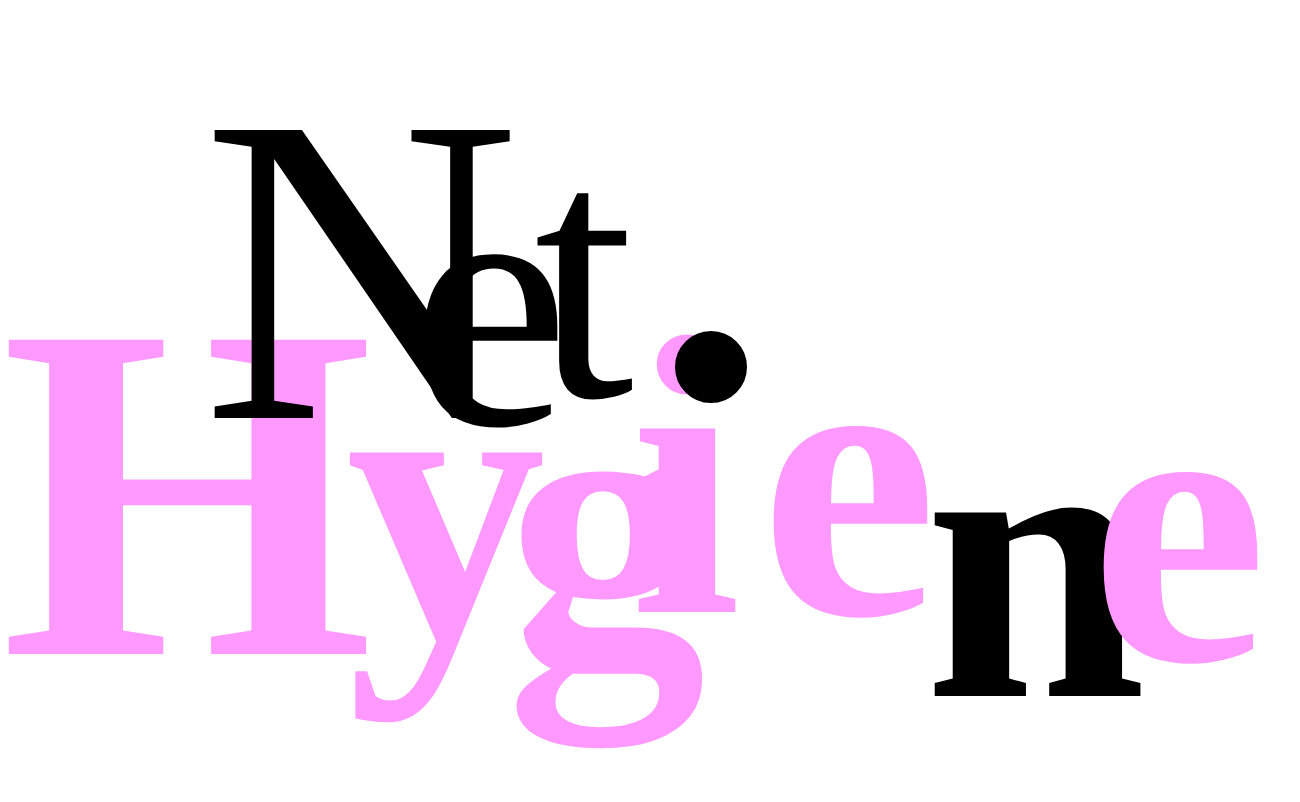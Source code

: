 <mxfile version="26.0.16">
  <diagram name="ページ1" id="ZilS8tXetcXnUrrD2hd9">
    <mxGraphModel dx="816" dy="597" grid="1" gridSize="10" guides="1" tooltips="1" connect="1" arrows="1" fold="1" page="1" pageScale="1" pageWidth="3300" pageHeight="4681" background="none" math="0" shadow="0">
      <root>
        <mxCell id="0" />
        <mxCell id="1" parent="0" />
        <mxCell id="TmN9C5LeOO5RFW65mYAM-4" value="&lt;span style=&quot;font-family: &amp;quot;Ubuntu Mono derivative Powerline&amp;quot;; font-style: normal; font-variant-ligatures: normal; font-variant-caps: normal; font-weight: 700; letter-spacing: normal; orphans: 2; text-indent: 0px; text-transform: none; widows: 2; word-spacing: 0px; -webkit-text-stroke-width: 0px; white-space: normal; text-decoration-thickness: initial; text-decoration-style: initial; text-decoration-color: initial; float: none; display: inline !important;&quot;&gt;H&lt;/span&gt;" style="text;whiteSpace=wrap;html=1;labelBackgroundColor=none;verticalAlign=middle;fontSize=240;fontColor=#FF99FF;align=right;shadow=1;textShadow=0;" vertex="1" parent="1">
          <mxGeometry x="483" y="459" width="113" height="150" as="geometry" />
        </mxCell>
        <mxCell id="TmN9C5LeOO5RFW65mYAM-5" value="&lt;span style=&quot;font-family: &amp;quot;Ubuntu Mono derivative Powerline&amp;quot;; font-size: 200px; font-style: normal; font-variant-ligatures: normal; font-variant-caps: normal; font-weight: 700; letter-spacing: normal; orphans: 2; text-align: center; text-indent: 0px; text-transform: none; widows: 2; word-spacing: 0px; -webkit-text-stroke-width: 0px; white-space: normal; text-decoration-thickness: initial; text-decoration-style: initial; text-decoration-color: initial; float: none; display: inline !important;&quot;&gt;y&lt;/span&gt;" style="text;whiteSpace=wrap;html=1;labelBackgroundColor=none;verticalAlign=middle;fontColor=#FF99FF;shadow=1;textShadow=0;" vertex="1" parent="1">
          <mxGeometry x="578" y="435" width="130" height="210" as="geometry" />
        </mxCell>
        <mxCell id="TmN9C5LeOO5RFW65mYAM-6" value="&lt;span style=&quot;font-family: &amp;quot;Ubuntu Mono derivative Powerline&amp;quot;; font-size: 200px; font-style: normal; font-variant-ligatures: normal; font-variant-caps: normal; font-weight: 700; letter-spacing: normal; orphans: 2; text-align: center; text-indent: 0px; text-transform: none; widows: 2; word-spacing: 0px; -webkit-text-stroke-width: 0px; white-space: normal; text-decoration-thickness: initial; text-decoration-style: initial; text-decoration-color: initial; float: none; display: inline !important;&quot;&gt;g&lt;/span&gt;" style="text;whiteSpace=wrap;html=1;labelBackgroundColor=none;verticalAlign=middle;fontColor=#FF99FF;shadow=1;textShadow=0;" vertex="1" parent="1">
          <mxGeometry x="658" y="447" width="130" height="210" as="geometry" />
        </mxCell>
        <mxCell id="TmN9C5LeOO5RFW65mYAM-7" value="&lt;span style=&quot;font-family: &amp;quot;Ubuntu Mono derivative Powerline&amp;quot;; font-size: 200px; font-style: normal; font-variant-ligatures: normal; font-variant-caps: normal; font-weight: 700; letter-spacing: normal; orphans: 2; text-align: center; text-indent: 0px; text-transform: none; widows: 2; word-spacing: 0px; -webkit-text-stroke-width: 0px; white-space: normal; text-decoration-thickness: initial; text-decoration-style: initial; text-decoration-color: initial; float: none; display: inline !important;&quot;&gt;i&lt;/span&gt;" style="text;whiteSpace=wrap;html=1;labelBackgroundColor=none;verticalAlign=middle;fontColor=#FF99FF;shadow=1;textShadow=0;" vertex="1" parent="1">
          <mxGeometry x="720" y="448" width="130" height="159" as="geometry" />
        </mxCell>
        <mxCell id="TmN9C5LeOO5RFW65mYAM-8" value="&lt;span style=&quot;font-family: &amp;quot;Ubuntu Mono derivative Powerline&amp;quot;; font-size: 200px; font-style: normal; font-variant-ligatures: normal; font-variant-caps: normal; font-weight: 700; letter-spacing: normal; orphans: 2; text-align: center; text-indent: 0px; text-transform: none; widows: 2; word-spacing: 0px; -webkit-text-stroke-width: 0px; white-space: normal; text-decoration-thickness: initial; text-decoration-style: initial; text-decoration-color: initial; float: none; display: inline !important;&quot;&gt;e&lt;/span&gt;" style="text;whiteSpace=wrap;html=1;labelBackgroundColor=none;verticalAlign=middle;fontColor=#FF99FF;shadow=1;textShadow=0;" vertex="1" parent="1">
          <mxGeometry x="785" y="459" width="100" height="140" as="geometry" />
        </mxCell>
        <mxCell id="TmN9C5LeOO5RFW65mYAM-10" value="&lt;span style=&quot;font-family: &amp;quot;Ubuntu Mono derivative Powerline&amp;quot;; font-size: 200px; font-style: normal; font-variant-ligatures: normal; font-variant-caps: normal; font-weight: 700; letter-spacing: normal; orphans: 2; text-align: center; text-indent: 0px; text-transform: none; widows: 2; word-spacing: 0px; -webkit-text-stroke-width: 0px; white-space: normal; text-decoration-thickness: initial; text-decoration-style: initial; text-decoration-color: initial; float: none; display: inline !important;&quot;&gt;n&lt;/span&gt;" style="text;whiteSpace=wrap;html=1;labelBackgroundColor=none;verticalAlign=middle;fontColor=#000000;shadow=1;textShadow=0;" vertex="1" parent="1">
          <mxGeometry x="867" y="500" width="100" height="140" as="geometry" />
        </mxCell>
        <mxCell id="TmN9C5LeOO5RFW65mYAM-11" value="&lt;span style=&quot;color: rgb(0, 0, 0); font-family: &amp;quot;Source Code Pro for powerline&amp;quot;; font-style: normal; font-variant-ligatures: normal; font-variant-caps: normal; font-weight: 400; letter-spacing: normal; orphans: 2; text-align: center; text-indent: 0px; text-transform: none; widows: 2; word-spacing: 0px; -webkit-text-stroke-width: 0px; white-space: normal; text-decoration-thickness: initial; text-decoration-style: initial; text-decoration-color: initial; float: none; display: inline !important;&quot;&gt;N&lt;/span&gt;" style="text;whiteSpace=wrap;html=1;labelBackgroundColor=none;verticalAlign=middle;fontSize=220;shadow=1;textShadow=0;" vertex="1" parent="1">
          <mxGeometry x="506" y="355" width="140" height="136" as="geometry" />
        </mxCell>
        <mxCell id="TmN9C5LeOO5RFW65mYAM-12" value="&lt;span style=&quot;color: rgb(0, 0, 0); font-family: &amp;quot;Source Code Pro for powerline&amp;quot;; font-size: 180px; font-style: normal; font-variant-ligatures: normal; font-variant-caps: normal; font-weight: 400; letter-spacing: normal; orphans: 2; text-align: center; text-indent: 0px; text-transform: none; widows: 2; word-spacing: 0px; -webkit-text-stroke-width: 0px; white-space: normal; text-decoration-thickness: initial; text-decoration-style: initial; text-decoration-color: initial; float: none; display: inline !important;&quot;&gt;e&lt;/span&gt;" style="text;whiteSpace=wrap;html=1;labelBackgroundColor=none;verticalAlign=middle;shadow=1;textShadow=0;" vertex="1" parent="1">
          <mxGeometry x="610" y="361" width="100" height="160" as="geometry" />
        </mxCell>
        <mxCell id="TmN9C5LeOO5RFW65mYAM-13" value="&lt;span style=&quot;color: rgb(0, 0, 0); font-family: &amp;quot;Source Code Pro for powerline&amp;quot;; font-size: 180px; font-style: normal; font-variant-ligatures: normal; font-variant-caps: normal; font-weight: 400; letter-spacing: normal; orphans: 2; text-align: center; text-indent: 0px; text-transform: none; widows: 2; word-spacing: 0px; -webkit-text-stroke-width: 0px; white-space: normal; text-decoration-thickness: initial; text-decoration-style: initial; text-decoration-color: initial; float: none; display: inline !important;&quot;&gt;t&lt;/span&gt;" style="text;whiteSpace=wrap;html=1;labelBackgroundColor=none;verticalAlign=middle;shadow=1;textShadow=0;" vertex="1" parent="1">
          <mxGeometry x="672" y="362" width="140" height="130" as="geometry" />
        </mxCell>
        <mxCell id="TmN9C5LeOO5RFW65mYAM-9" value="&lt;span style=&quot;font-family: &amp;quot;Ubuntu Mono derivative Powerline&amp;quot;; font-size: 200px; font-style: normal; font-variant-ligatures: normal; font-variant-caps: normal; font-weight: 700; letter-spacing: normal; orphans: 2; text-indent: 0px; text-transform: none; widows: 2; word-spacing: 0px; -webkit-text-stroke-width: 0px; white-space: normal; text-decoration-thickness: initial; text-decoration-style: initial; text-decoration-color: initial; float: none; display: inline !important;&quot;&gt;e&lt;/span&gt;" style="text;whiteSpace=wrap;html=1;labelBackgroundColor=none;flipH=0;direction=east;verticalAlign=middle;fontColor=#FF99FF;align=left;shadow=1;textShadow=0;" vertex="1" parent="1">
          <mxGeometry x="950" y="482" width="100" height="140" as="geometry" />
        </mxCell>
        <mxCell id="TmN9C5LeOO5RFW65mYAM-16" value="" style="ellipse;whiteSpace=wrap;html=1;aspect=fixed;fillColor=#000000;" vertex="1" parent="1">
          <mxGeometry x="745" y="456" width="35" height="35" as="geometry" />
        </mxCell>
      </root>
    </mxGraphModel>
  </diagram>
</mxfile>
